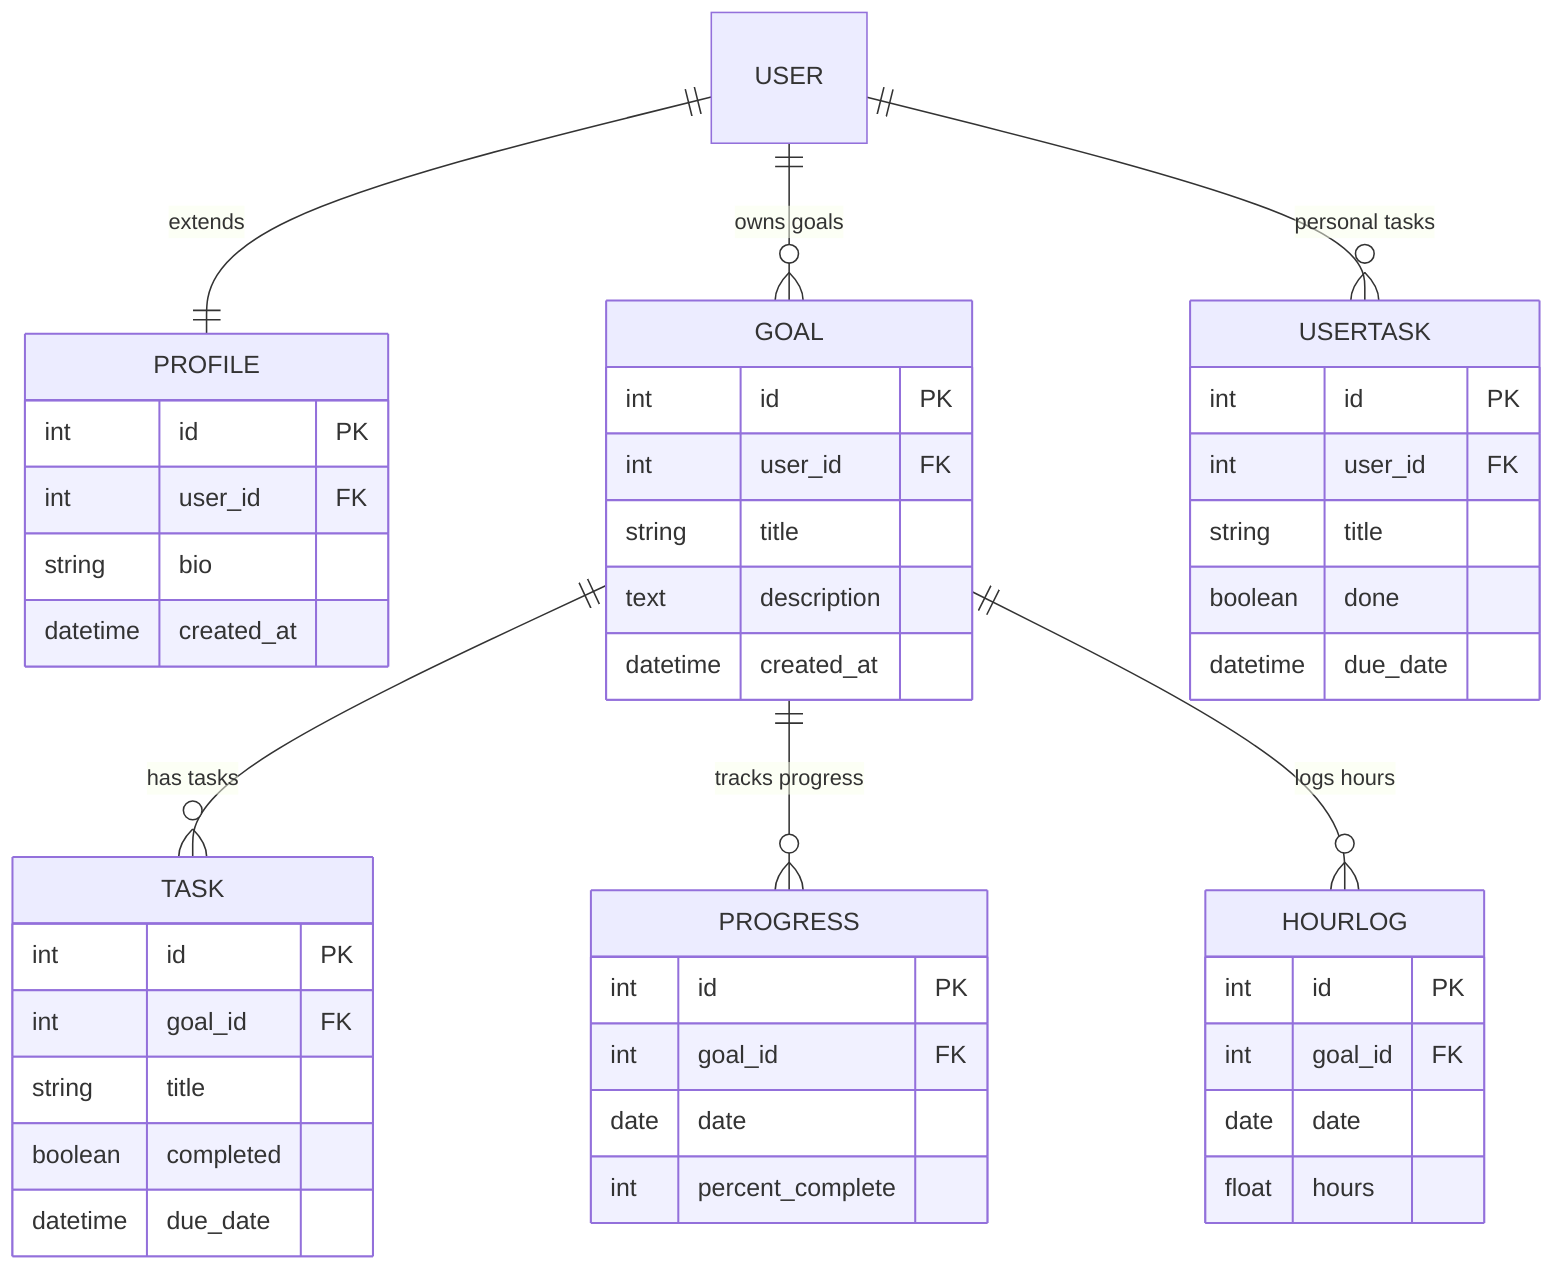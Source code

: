 erDiagram

    USER ||--|| PROFILE        : extends
    USER ||--o{ GOAL           : "owns goals"
    USER ||--o{ USERTASK       : "personal tasks"
%%    USER }o--|| ROLE           : "has role"

    GOAL ||--o{ TASK           : "has tasks"
    GOAL ||--o{ PROGRESS       : "tracks progress"
    GOAL ||--o{ HOURLOG        : "logs hours"

    %% New entity for roles
%%    ROLE {
%%      int    id PK
%%      string name        "e.g. 'admin', 'user'"
%%      text   description
%%    }

    %% All your existing entities
    PROFILE {
      int     id PK
      int     user_id FK
      string  bio
      datetime created_at
    }
    GOAL {
      int     id PK
      int     user_id FK
      string  title
      text    description
      datetime created_at
    }
    TASK {
      int     id PK
      int     goal_id FK
      string  title
      boolean completed
      datetime due_date
    }
    PROGRESS {
      int     id PK
      int     goal_id FK
      date    date
      int     percent_complete
    }
    HOURLOG {
      int     id PK
      int     goal_id FK
      date    date
      float   hours
    }
    USERTASK {
      int     id PK
      int     user_id FK
      string  title
      boolean done
      datetime due_date
    }
